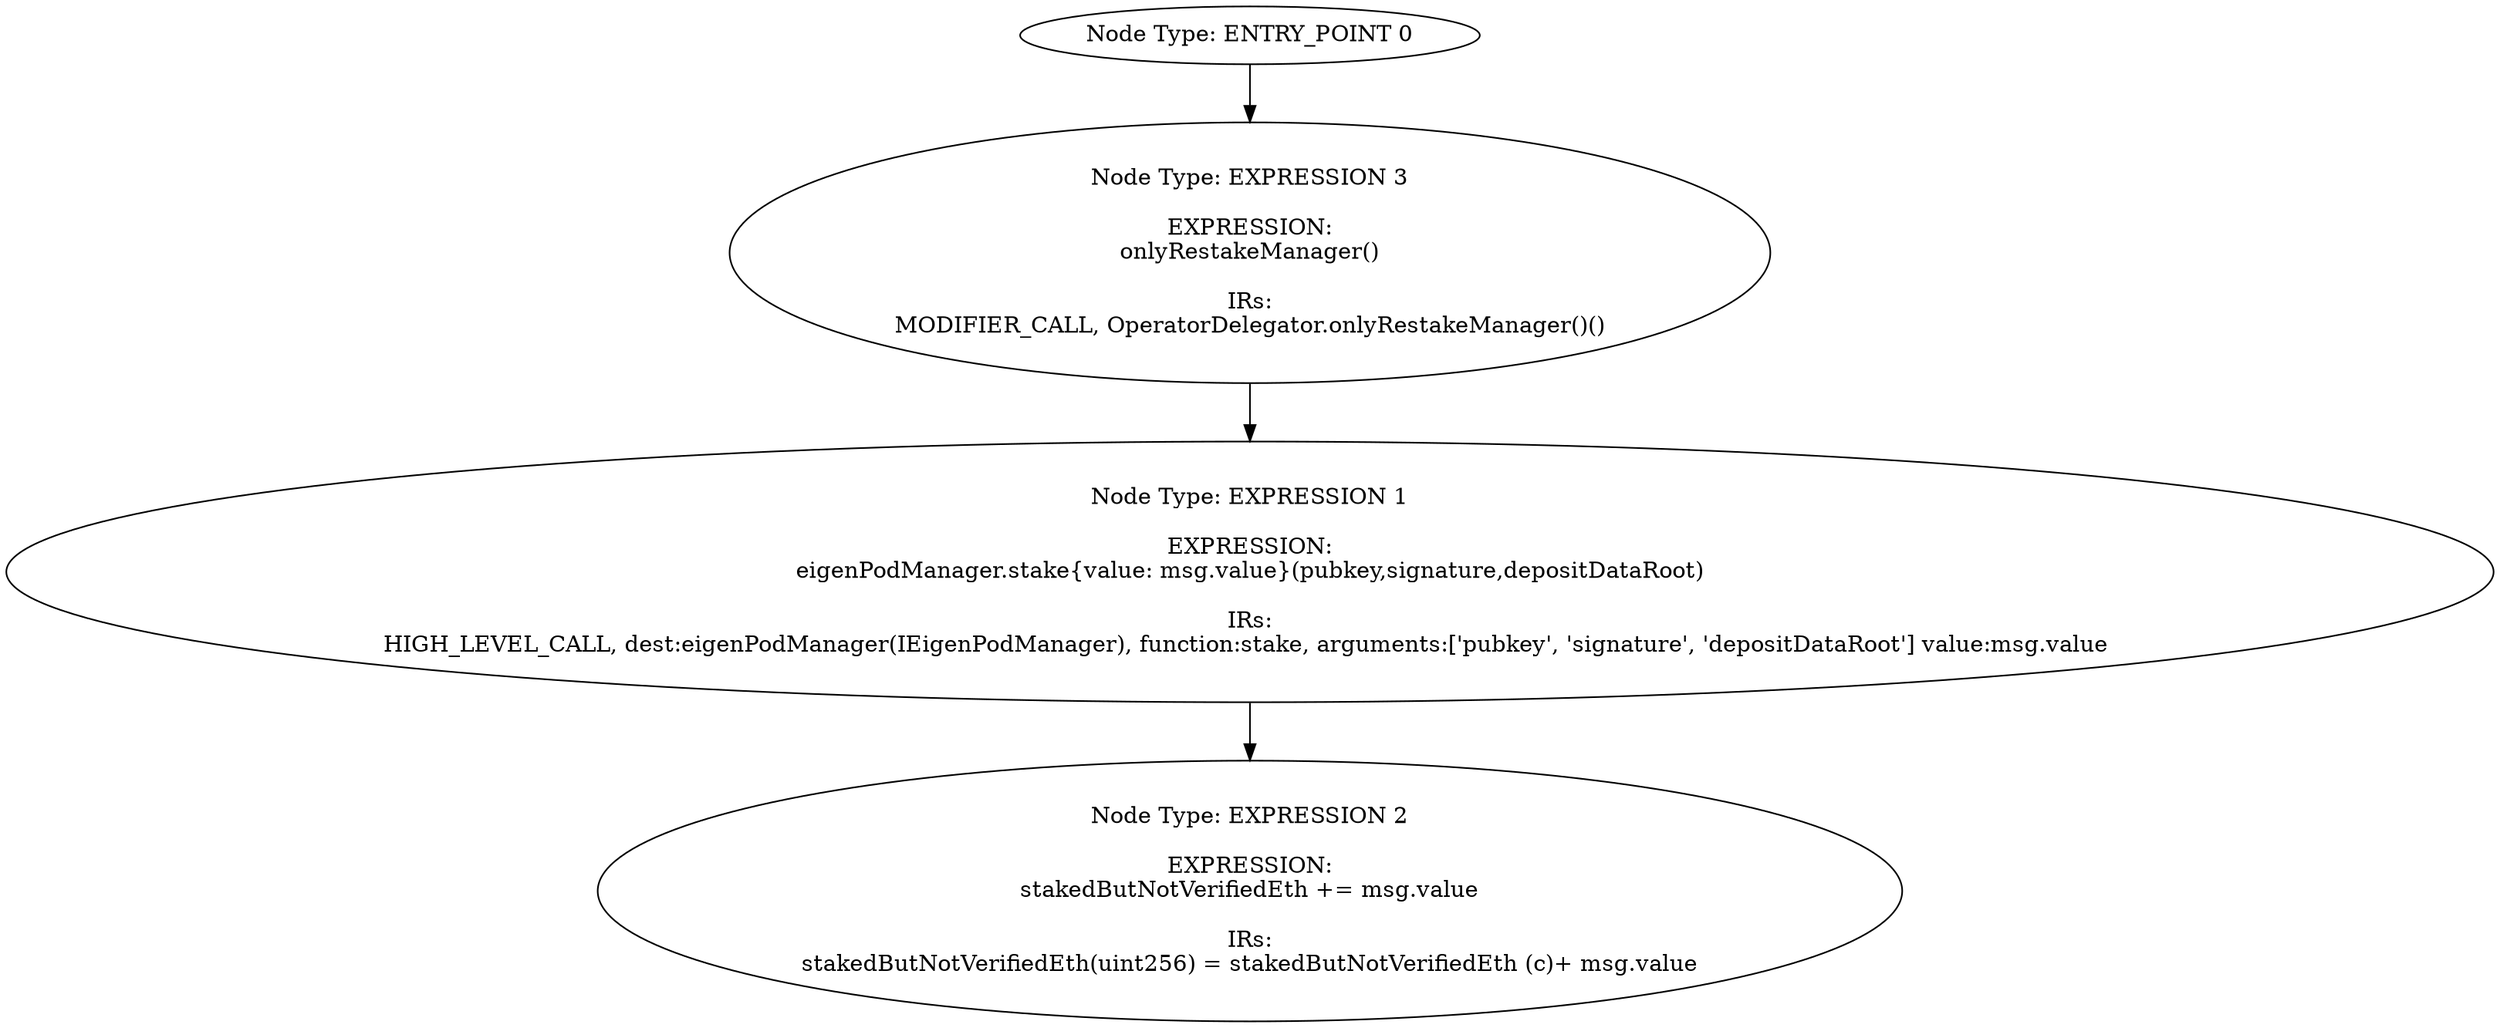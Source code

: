 digraph{
0[label="Node Type: ENTRY_POINT 0
"];
0->3;
1[label="Node Type: EXPRESSION 1

EXPRESSION:
eigenPodManager.stake{value: msg.value}(pubkey,signature,depositDataRoot)

IRs:
HIGH_LEVEL_CALL, dest:eigenPodManager(IEigenPodManager), function:stake, arguments:['pubkey', 'signature', 'depositDataRoot'] value:msg.value "];
1->2;
2[label="Node Type: EXPRESSION 2

EXPRESSION:
stakedButNotVerifiedEth += msg.value

IRs:
stakedButNotVerifiedEth(uint256) = stakedButNotVerifiedEth (c)+ msg.value"];
3[label="Node Type: EXPRESSION 3

EXPRESSION:
onlyRestakeManager()

IRs:
MODIFIER_CALL, OperatorDelegator.onlyRestakeManager()()"];
3->1;
}
